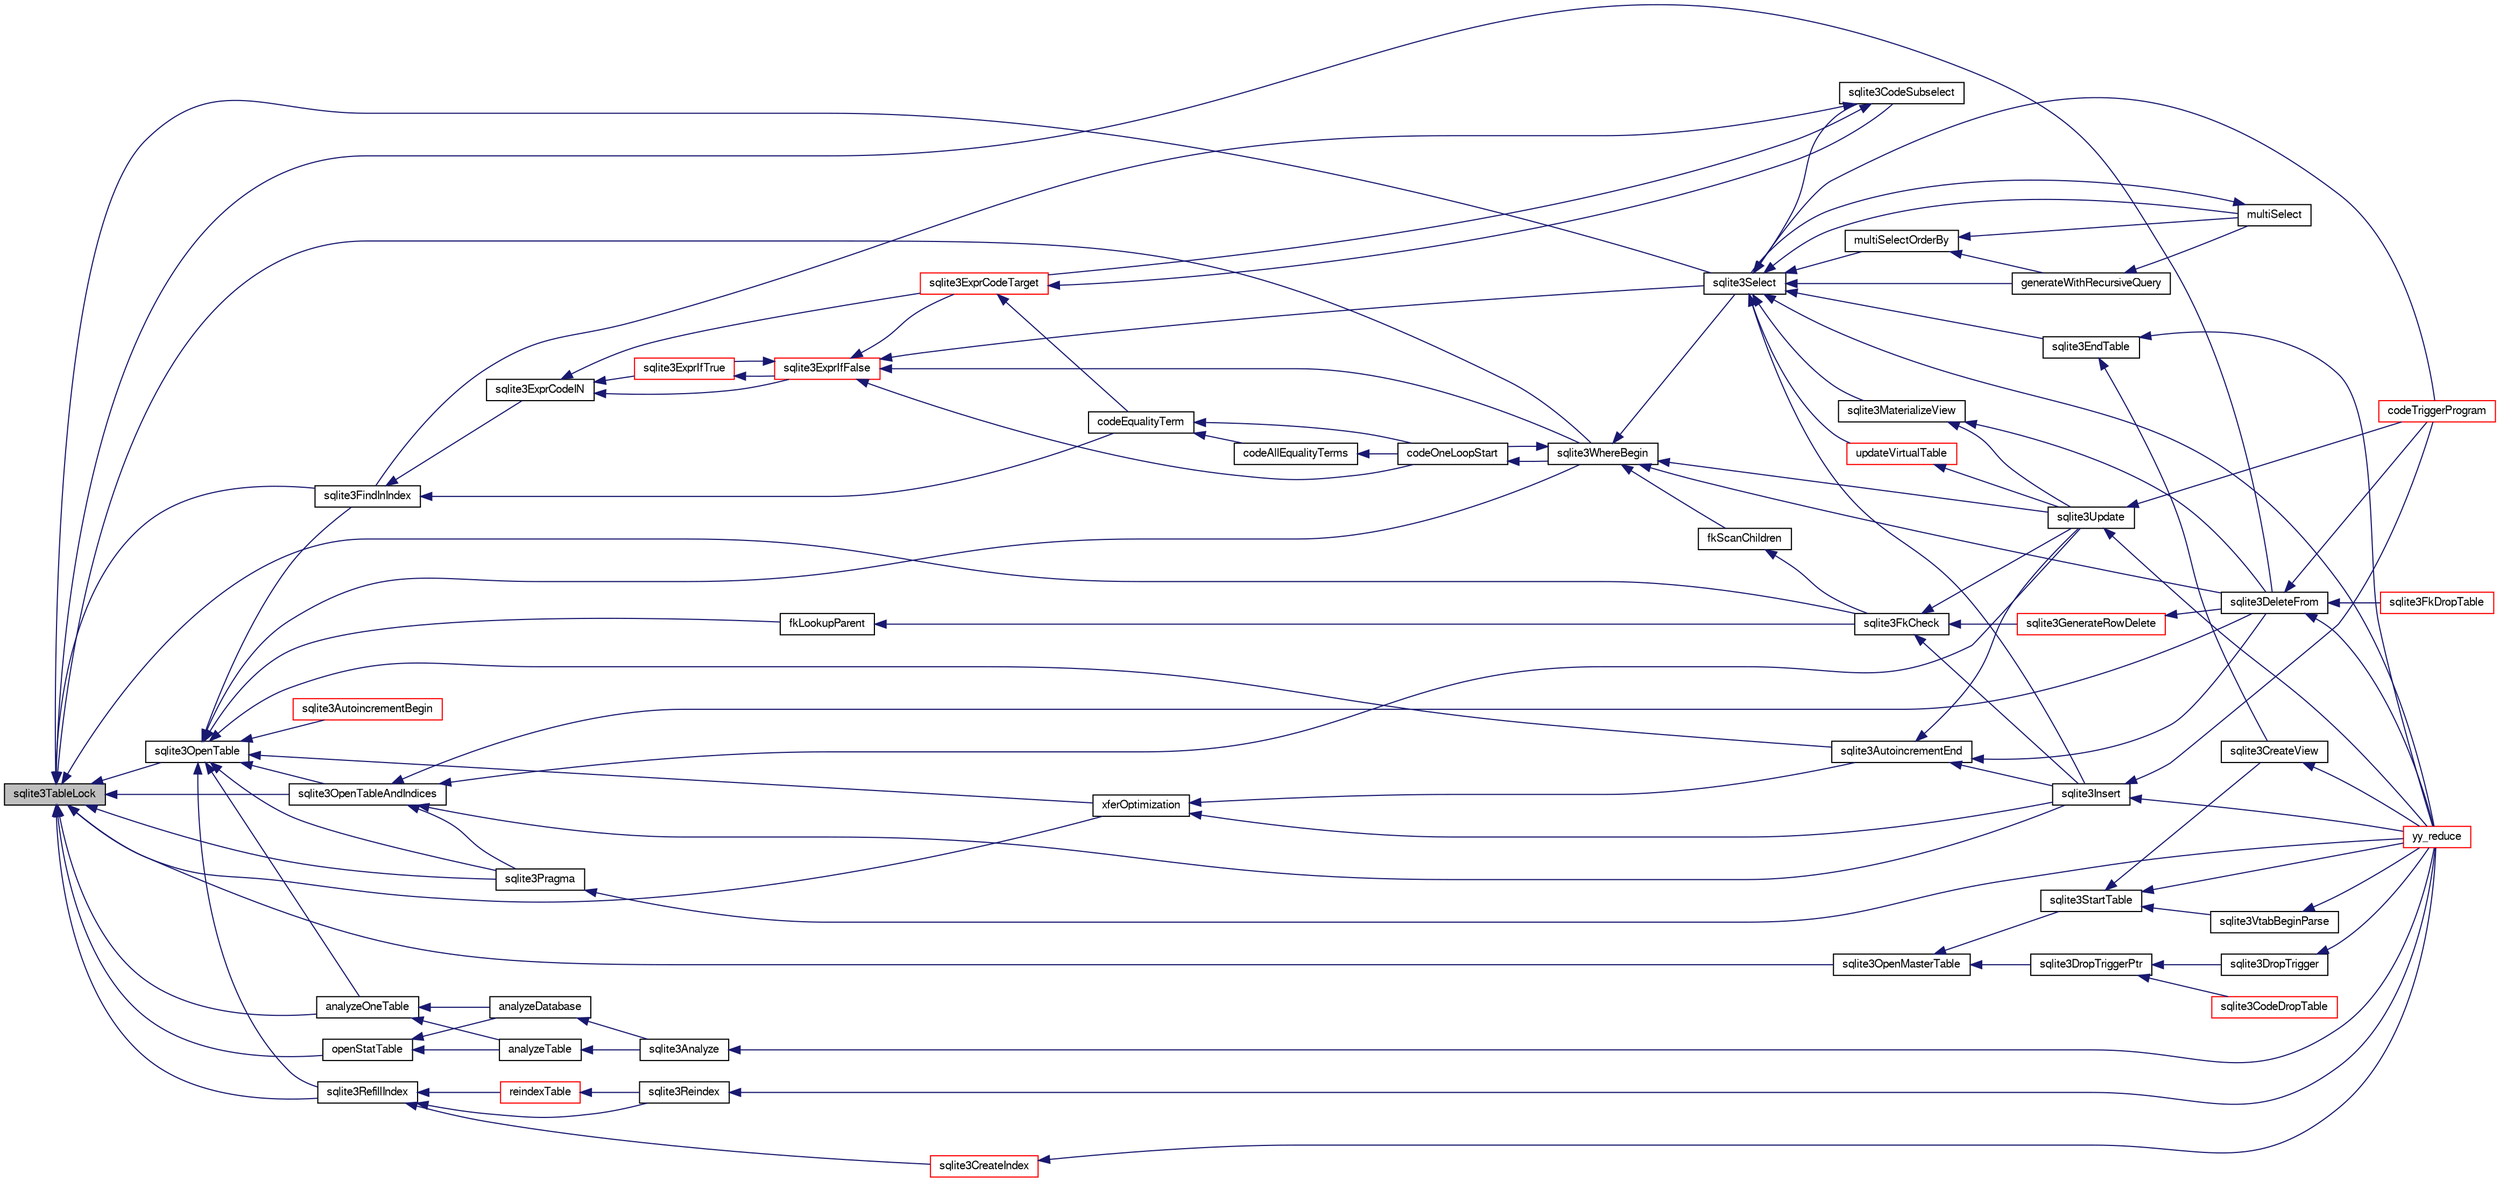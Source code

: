 digraph "sqlite3TableLock"
{
  edge [fontname="FreeSans",fontsize="10",labelfontname="FreeSans",labelfontsize="10"];
  node [fontname="FreeSans",fontsize="10",shape=record];
  rankdir="LR";
  Node721851 [label="sqlite3TableLock",height=0.2,width=0.4,color="black", fillcolor="grey75", style="filled", fontcolor="black"];
  Node721851 -> Node721852 [dir="back",color="midnightblue",fontsize="10",style="solid",fontname="FreeSans"];
  Node721852 [label="sqlite3FindInIndex",height=0.2,width=0.4,color="black", fillcolor="white", style="filled",URL="$sqlite3_8c.html#af7d8c56ab0231f44bb5f87b3fafeffb2"];
  Node721852 -> Node721853 [dir="back",color="midnightblue",fontsize="10",style="solid",fontname="FreeSans"];
  Node721853 [label="sqlite3ExprCodeIN",height=0.2,width=0.4,color="black", fillcolor="white", style="filled",URL="$sqlite3_8c.html#ad9cf4f5b5ffb90c24a4a0900c8626193"];
  Node721853 -> Node721854 [dir="back",color="midnightblue",fontsize="10",style="solid",fontname="FreeSans"];
  Node721854 [label="sqlite3ExprCodeTarget",height=0.2,width=0.4,color="red", fillcolor="white", style="filled",URL="$sqlite3_8c.html#a4f308397a0a3ed299ed31aaa1ae2a293"];
  Node721854 -> Node721855 [dir="back",color="midnightblue",fontsize="10",style="solid",fontname="FreeSans"];
  Node721855 [label="sqlite3CodeSubselect",height=0.2,width=0.4,color="black", fillcolor="white", style="filled",URL="$sqlite3_8c.html#aa69b46d2204a1d1b110107a1be12ee0c"];
  Node721855 -> Node721852 [dir="back",color="midnightblue",fontsize="10",style="solid",fontname="FreeSans"];
  Node721855 -> Node721854 [dir="back",color="midnightblue",fontsize="10",style="solid",fontname="FreeSans"];
  Node721854 -> Node721920 [dir="back",color="midnightblue",fontsize="10",style="solid",fontname="FreeSans"];
  Node721920 [label="codeEqualityTerm",height=0.2,width=0.4,color="black", fillcolor="white", style="filled",URL="$sqlite3_8c.html#ad88a57073f031452c9843e97f15acc47"];
  Node721920 -> Node721921 [dir="back",color="midnightblue",fontsize="10",style="solid",fontname="FreeSans"];
  Node721921 [label="codeAllEqualityTerms",height=0.2,width=0.4,color="black", fillcolor="white", style="filled",URL="$sqlite3_8c.html#a3095598b812500a4efe41bf17cd49381"];
  Node721921 -> Node721898 [dir="back",color="midnightblue",fontsize="10",style="solid",fontname="FreeSans"];
  Node721898 [label="codeOneLoopStart",height=0.2,width=0.4,color="black", fillcolor="white", style="filled",URL="$sqlite3_8c.html#aa868875120b151c169cc79139ed6e008"];
  Node721898 -> Node721889 [dir="back",color="midnightblue",fontsize="10",style="solid",fontname="FreeSans"];
  Node721889 [label="sqlite3WhereBegin",height=0.2,width=0.4,color="black", fillcolor="white", style="filled",URL="$sqlite3_8c.html#acad049f5c9a96a8118cffd5e5ce89f7c"];
  Node721889 -> Node721874 [dir="back",color="midnightblue",fontsize="10",style="solid",fontname="FreeSans"];
  Node721874 [label="sqlite3DeleteFrom",height=0.2,width=0.4,color="black", fillcolor="white", style="filled",URL="$sqlite3_8c.html#ab9b4b45349188b49eabb23f94608a091"];
  Node721874 -> Node721875 [dir="back",color="midnightblue",fontsize="10",style="solid",fontname="FreeSans"];
  Node721875 [label="sqlite3FkDropTable",height=0.2,width=0.4,color="red", fillcolor="white", style="filled",URL="$sqlite3_8c.html#a1218c6fc74e89152ceaa4760e82f5ef9"];
  Node721874 -> Node721877 [dir="back",color="midnightblue",fontsize="10",style="solid",fontname="FreeSans"];
  Node721877 [label="codeTriggerProgram",height=0.2,width=0.4,color="red", fillcolor="white", style="filled",URL="$sqlite3_8c.html#a120801f59d9281d201d2ff4b2606836e"];
  Node721874 -> Node721864 [dir="back",color="midnightblue",fontsize="10",style="solid",fontname="FreeSans"];
  Node721864 [label="yy_reduce",height=0.2,width=0.4,color="red", fillcolor="white", style="filled",URL="$sqlite3_8c.html#a7c419a9b25711c666a9a2449ef377f14"];
  Node721889 -> Node721890 [dir="back",color="midnightblue",fontsize="10",style="solid",fontname="FreeSans"];
  Node721890 [label="fkScanChildren",height=0.2,width=0.4,color="black", fillcolor="white", style="filled",URL="$sqlite3_8c.html#a67c9dcb484336b3155e7a82a037d4691"];
  Node721890 -> Node721891 [dir="back",color="midnightblue",fontsize="10",style="solid",fontname="FreeSans"];
  Node721891 [label="sqlite3FkCheck",height=0.2,width=0.4,color="black", fillcolor="white", style="filled",URL="$sqlite3_8c.html#aa38fb76c7d6f48f19772877a41703b92"];
  Node721891 -> Node721873 [dir="back",color="midnightblue",fontsize="10",style="solid",fontname="FreeSans"];
  Node721873 [label="sqlite3GenerateRowDelete",height=0.2,width=0.4,color="red", fillcolor="white", style="filled",URL="$sqlite3_8c.html#a2c76cbf3027fc18fdbb8cb4cd96b77d9"];
  Node721873 -> Node721874 [dir="back",color="midnightblue",fontsize="10",style="solid",fontname="FreeSans"];
  Node721891 -> Node721884 [dir="back",color="midnightblue",fontsize="10",style="solid",fontname="FreeSans"];
  Node721884 [label="sqlite3Insert",height=0.2,width=0.4,color="black", fillcolor="white", style="filled",URL="$sqlite3_8c.html#a5b17c9c2000bae6bdff8e6be48d7dc2b"];
  Node721884 -> Node721877 [dir="back",color="midnightblue",fontsize="10",style="solid",fontname="FreeSans"];
  Node721884 -> Node721864 [dir="back",color="midnightblue",fontsize="10",style="solid",fontname="FreeSans"];
  Node721891 -> Node721882 [dir="back",color="midnightblue",fontsize="10",style="solid",fontname="FreeSans"];
  Node721882 [label="sqlite3Update",height=0.2,width=0.4,color="black", fillcolor="white", style="filled",URL="$sqlite3_8c.html#ac5aa67c46e8cc8174566fabe6809fafa"];
  Node721882 -> Node721877 [dir="back",color="midnightblue",fontsize="10",style="solid",fontname="FreeSans"];
  Node721882 -> Node721864 [dir="back",color="midnightblue",fontsize="10",style="solid",fontname="FreeSans"];
  Node721889 -> Node721892 [dir="back",color="midnightblue",fontsize="10",style="solid",fontname="FreeSans"];
  Node721892 [label="sqlite3Select",height=0.2,width=0.4,color="black", fillcolor="white", style="filled",URL="$sqlite3_8c.html#a2465ee8c956209ba4b272477b7c21a45"];
  Node721892 -> Node721855 [dir="back",color="midnightblue",fontsize="10",style="solid",fontname="FreeSans"];
  Node721892 -> Node721867 [dir="back",color="midnightblue",fontsize="10",style="solid",fontname="FreeSans"];
  Node721867 [label="sqlite3EndTable",height=0.2,width=0.4,color="black", fillcolor="white", style="filled",URL="$sqlite3_8c.html#a7b5f2c66c0f0b6f819d970ca389768b0"];
  Node721867 -> Node721868 [dir="back",color="midnightblue",fontsize="10",style="solid",fontname="FreeSans"];
  Node721868 [label="sqlite3CreateView",height=0.2,width=0.4,color="black", fillcolor="white", style="filled",URL="$sqlite3_8c.html#a9d85cb00ff71dee5cd9a019503a6982e"];
  Node721868 -> Node721864 [dir="back",color="midnightblue",fontsize="10",style="solid",fontname="FreeSans"];
  Node721867 -> Node721864 [dir="back",color="midnightblue",fontsize="10",style="solid",fontname="FreeSans"];
  Node721892 -> Node721893 [dir="back",color="midnightblue",fontsize="10",style="solid",fontname="FreeSans"];
  Node721893 [label="sqlite3MaterializeView",height=0.2,width=0.4,color="black", fillcolor="white", style="filled",URL="$sqlite3_8c.html#a4557984b0b75f998fb0c3f231c9b1def"];
  Node721893 -> Node721874 [dir="back",color="midnightblue",fontsize="10",style="solid",fontname="FreeSans"];
  Node721893 -> Node721882 [dir="back",color="midnightblue",fontsize="10",style="solid",fontname="FreeSans"];
  Node721892 -> Node721884 [dir="back",color="midnightblue",fontsize="10",style="solid",fontname="FreeSans"];
  Node721892 -> Node721894 [dir="back",color="midnightblue",fontsize="10",style="solid",fontname="FreeSans"];
  Node721894 [label="generateWithRecursiveQuery",height=0.2,width=0.4,color="black", fillcolor="white", style="filled",URL="$sqlite3_8c.html#ade2c3663fa9c3b9676507984b9483942"];
  Node721894 -> Node721895 [dir="back",color="midnightblue",fontsize="10",style="solid",fontname="FreeSans"];
  Node721895 [label="multiSelect",height=0.2,width=0.4,color="black", fillcolor="white", style="filled",URL="$sqlite3_8c.html#a6456c61f3d9b2389738753cedfa24fa7"];
  Node721895 -> Node721892 [dir="back",color="midnightblue",fontsize="10",style="solid",fontname="FreeSans"];
  Node721892 -> Node721895 [dir="back",color="midnightblue",fontsize="10",style="solid",fontname="FreeSans"];
  Node721892 -> Node721896 [dir="back",color="midnightblue",fontsize="10",style="solid",fontname="FreeSans"];
  Node721896 [label="multiSelectOrderBy",height=0.2,width=0.4,color="black", fillcolor="white", style="filled",URL="$sqlite3_8c.html#afcdb8488c6f4dfdadaf9f04bca35b808"];
  Node721896 -> Node721894 [dir="back",color="midnightblue",fontsize="10",style="solid",fontname="FreeSans"];
  Node721896 -> Node721895 [dir="back",color="midnightblue",fontsize="10",style="solid",fontname="FreeSans"];
  Node721892 -> Node721877 [dir="back",color="midnightblue",fontsize="10",style="solid",fontname="FreeSans"];
  Node721892 -> Node721897 [dir="back",color="midnightblue",fontsize="10",style="solid",fontname="FreeSans"];
  Node721897 [label="updateVirtualTable",height=0.2,width=0.4,color="red", fillcolor="white", style="filled",URL="$sqlite3_8c.html#a740220531db9293c39a2cdd7da3f74e1"];
  Node721897 -> Node721882 [dir="back",color="midnightblue",fontsize="10",style="solid",fontname="FreeSans"];
  Node721892 -> Node721864 [dir="back",color="midnightblue",fontsize="10",style="solid",fontname="FreeSans"];
  Node721889 -> Node721882 [dir="back",color="midnightblue",fontsize="10",style="solid",fontname="FreeSans"];
  Node721889 -> Node721898 [dir="back",color="midnightblue",fontsize="10",style="solid",fontname="FreeSans"];
  Node721920 -> Node721898 [dir="back",color="midnightblue",fontsize="10",style="solid",fontname="FreeSans"];
  Node721853 -> Node721858 [dir="back",color="midnightblue",fontsize="10",style="solid",fontname="FreeSans"];
  Node721858 [label="sqlite3ExprIfTrue",height=0.2,width=0.4,color="red", fillcolor="white", style="filled",URL="$sqlite3_8c.html#ad93a55237c23e1b743ab1f59df1a1444"];
  Node721858 -> Node721859 [dir="back",color="midnightblue",fontsize="10",style="solid",fontname="FreeSans"];
  Node721859 [label="sqlite3ExprIfFalse",height=0.2,width=0.4,color="red", fillcolor="white", style="filled",URL="$sqlite3_8c.html#af97ecccb5d56e321e118414b08f65b71"];
  Node721859 -> Node721854 [dir="back",color="midnightblue",fontsize="10",style="solid",fontname="FreeSans"];
  Node721859 -> Node721858 [dir="back",color="midnightblue",fontsize="10",style="solid",fontname="FreeSans"];
  Node721859 -> Node721892 [dir="back",color="midnightblue",fontsize="10",style="solid",fontname="FreeSans"];
  Node721859 -> Node721898 [dir="back",color="midnightblue",fontsize="10",style="solid",fontname="FreeSans"];
  Node721859 -> Node721889 [dir="back",color="midnightblue",fontsize="10",style="solid",fontname="FreeSans"];
  Node721853 -> Node721859 [dir="back",color="midnightblue",fontsize="10",style="solid",fontname="FreeSans"];
  Node721852 -> Node721920 [dir="back",color="midnightblue",fontsize="10",style="solid",fontname="FreeSans"];
  Node721851 -> Node721922 [dir="back",color="midnightblue",fontsize="10",style="solid",fontname="FreeSans"];
  Node721922 [label="openStatTable",height=0.2,width=0.4,color="black", fillcolor="white", style="filled",URL="$sqlite3_8c.html#aea3da21ca87050c11c23e01f578cc5dc"];
  Node721922 -> Node721923 [dir="back",color="midnightblue",fontsize="10",style="solid",fontname="FreeSans"];
  Node721923 [label="analyzeDatabase",height=0.2,width=0.4,color="black", fillcolor="white", style="filled",URL="$sqlite3_8c.html#a19f2a630f42aaa010d1b47b81f8cea18"];
  Node721923 -> Node721924 [dir="back",color="midnightblue",fontsize="10",style="solid",fontname="FreeSans"];
  Node721924 [label="sqlite3Analyze",height=0.2,width=0.4,color="black", fillcolor="white", style="filled",URL="$sqlite3_8c.html#ac696deb1ccaae3fa855cfbd0bfd4d048"];
  Node721924 -> Node721864 [dir="back",color="midnightblue",fontsize="10",style="solid",fontname="FreeSans"];
  Node721922 -> Node721925 [dir="back",color="midnightblue",fontsize="10",style="solid",fontname="FreeSans"];
  Node721925 [label="analyzeTable",height=0.2,width=0.4,color="black", fillcolor="white", style="filled",URL="$sqlite3_8c.html#a85f18bcf2d42d5d6ae3033b0c49144b6"];
  Node721925 -> Node721924 [dir="back",color="midnightblue",fontsize="10",style="solid",fontname="FreeSans"];
  Node721851 -> Node721926 [dir="back",color="midnightblue",fontsize="10",style="solid",fontname="FreeSans"];
  Node721926 [label="analyzeOneTable",height=0.2,width=0.4,color="black", fillcolor="white", style="filled",URL="$sqlite3_8c.html#a31d4182bf855943a5d0526dbb4987803"];
  Node721926 -> Node721923 [dir="back",color="midnightblue",fontsize="10",style="solid",fontname="FreeSans"];
  Node721926 -> Node721925 [dir="back",color="midnightblue",fontsize="10",style="solid",fontname="FreeSans"];
  Node721851 -> Node721927 [dir="back",color="midnightblue",fontsize="10",style="solid",fontname="FreeSans"];
  Node721927 [label="sqlite3OpenMasterTable",height=0.2,width=0.4,color="black", fillcolor="white", style="filled",URL="$sqlite3_8c.html#af09834781ee193f5fe2dc60117210695"];
  Node721927 -> Node721928 [dir="back",color="midnightblue",fontsize="10",style="solid",fontname="FreeSans"];
  Node721928 [label="sqlite3StartTable",height=0.2,width=0.4,color="black", fillcolor="white", style="filled",URL="$sqlite3_8c.html#af49b4395f39d9078a0dda2484c183012"];
  Node721928 -> Node721868 [dir="back",color="midnightblue",fontsize="10",style="solid",fontname="FreeSans"];
  Node721928 -> Node721929 [dir="back",color="midnightblue",fontsize="10",style="solid",fontname="FreeSans"];
  Node721929 [label="sqlite3VtabBeginParse",height=0.2,width=0.4,color="black", fillcolor="white", style="filled",URL="$sqlite3_8c.html#a081b9e174ed9650ac90990d60cd36e96"];
  Node721929 -> Node721864 [dir="back",color="midnightblue",fontsize="10",style="solid",fontname="FreeSans"];
  Node721928 -> Node721864 [dir="back",color="midnightblue",fontsize="10",style="solid",fontname="FreeSans"];
  Node721927 -> Node721930 [dir="back",color="midnightblue",fontsize="10",style="solid",fontname="FreeSans"];
  Node721930 [label="sqlite3DropTriggerPtr",height=0.2,width=0.4,color="black", fillcolor="white", style="filled",URL="$sqlite3_8c.html#aa3a84617bfc76be1c61c27fc2b6d0b17"];
  Node721930 -> Node721931 [dir="back",color="midnightblue",fontsize="10",style="solid",fontname="FreeSans"];
  Node721931 [label="sqlite3CodeDropTable",height=0.2,width=0.4,color="red", fillcolor="white", style="filled",URL="$sqlite3_8c.html#aaf9a8d65346dc15bfcd60bc48e885f46"];
  Node721930 -> Node721932 [dir="back",color="midnightblue",fontsize="10",style="solid",fontname="FreeSans"];
  Node721932 [label="sqlite3DropTrigger",height=0.2,width=0.4,color="black", fillcolor="white", style="filled",URL="$sqlite3_8c.html#affdf1dd65e331b06feaef6ff8636305f"];
  Node721932 -> Node721864 [dir="back",color="midnightblue",fontsize="10",style="solid",fontname="FreeSans"];
  Node721851 -> Node721861 [dir="back",color="midnightblue",fontsize="10",style="solid",fontname="FreeSans"];
  Node721861 [label="sqlite3RefillIndex",height=0.2,width=0.4,color="black", fillcolor="white", style="filled",URL="$sqlite3_8c.html#a17be5b679d9181b961ea9ba4a18d4f80"];
  Node721861 -> Node721862 [dir="back",color="midnightblue",fontsize="10",style="solid",fontname="FreeSans"];
  Node721862 [label="sqlite3CreateIndex",height=0.2,width=0.4,color="red", fillcolor="white", style="filled",URL="$sqlite3_8c.html#a8dbe5e590ab6c58a8c45f34f7c81e825"];
  Node721862 -> Node721864 [dir="back",color="midnightblue",fontsize="10",style="solid",fontname="FreeSans"];
  Node721861 -> Node721869 [dir="back",color="midnightblue",fontsize="10",style="solid",fontname="FreeSans"];
  Node721869 [label="reindexTable",height=0.2,width=0.4,color="red", fillcolor="white", style="filled",URL="$sqlite3_8c.html#aaa297e36c19aa0d39c60bf95a03b04b6"];
  Node721869 -> Node721871 [dir="back",color="midnightblue",fontsize="10",style="solid",fontname="FreeSans"];
  Node721871 [label="sqlite3Reindex",height=0.2,width=0.4,color="black", fillcolor="white", style="filled",URL="$sqlite3_8c.html#abd189e31189391e1ef114b413ff4abbf"];
  Node721871 -> Node721864 [dir="back",color="midnightblue",fontsize="10",style="solid",fontname="FreeSans"];
  Node721861 -> Node721871 [dir="back",color="midnightblue",fontsize="10",style="solid",fontname="FreeSans"];
  Node721851 -> Node721874 [dir="back",color="midnightblue",fontsize="10",style="solid",fontname="FreeSans"];
  Node721851 -> Node721891 [dir="back",color="midnightblue",fontsize="10",style="solid",fontname="FreeSans"];
  Node721851 -> Node721933 [dir="back",color="midnightblue",fontsize="10",style="solid",fontname="FreeSans"];
  Node721933 [label="sqlite3OpenTable",height=0.2,width=0.4,color="black", fillcolor="white", style="filled",URL="$sqlite3_8c.html#aa935d8de28fb95e999736ef792d5a808"];
  Node721933 -> Node721852 [dir="back",color="midnightblue",fontsize="10",style="solid",fontname="FreeSans"];
  Node721933 -> Node721926 [dir="back",color="midnightblue",fontsize="10",style="solid",fontname="FreeSans"];
  Node721933 -> Node721861 [dir="back",color="midnightblue",fontsize="10",style="solid",fontname="FreeSans"];
  Node721933 -> Node721934 [dir="back",color="midnightblue",fontsize="10",style="solid",fontname="FreeSans"];
  Node721934 [label="fkLookupParent",height=0.2,width=0.4,color="black", fillcolor="white", style="filled",URL="$sqlite3_8c.html#ac7b0111b1d2e3305a38874a645a86d06"];
  Node721934 -> Node721891 [dir="back",color="midnightblue",fontsize="10",style="solid",fontname="FreeSans"];
  Node721933 -> Node721935 [dir="back",color="midnightblue",fontsize="10",style="solid",fontname="FreeSans"];
  Node721935 [label="sqlite3AutoincrementBegin",height=0.2,width=0.4,color="red", fillcolor="white", style="filled",URL="$sqlite3_8c.html#a62a5d5880763dac53a4110157e094ebd"];
  Node721933 -> Node721936 [dir="back",color="midnightblue",fontsize="10",style="solid",fontname="FreeSans"];
  Node721936 [label="sqlite3AutoincrementEnd",height=0.2,width=0.4,color="black", fillcolor="white", style="filled",URL="$sqlite3_8c.html#ad8f51f6ea684367030cd9c09234374e7"];
  Node721936 -> Node721874 [dir="back",color="midnightblue",fontsize="10",style="solid",fontname="FreeSans"];
  Node721936 -> Node721884 [dir="back",color="midnightblue",fontsize="10",style="solid",fontname="FreeSans"];
  Node721936 -> Node721882 [dir="back",color="midnightblue",fontsize="10",style="solid",fontname="FreeSans"];
  Node721933 -> Node721937 [dir="back",color="midnightblue",fontsize="10",style="solid",fontname="FreeSans"];
  Node721937 [label="sqlite3OpenTableAndIndices",height=0.2,width=0.4,color="black", fillcolor="white", style="filled",URL="$sqlite3_8c.html#a14aa7e8abd9fb8406812b9f90560e6ac"];
  Node721937 -> Node721874 [dir="back",color="midnightblue",fontsize="10",style="solid",fontname="FreeSans"];
  Node721937 -> Node721884 [dir="back",color="midnightblue",fontsize="10",style="solid",fontname="FreeSans"];
  Node721937 -> Node721887 [dir="back",color="midnightblue",fontsize="10",style="solid",fontname="FreeSans"];
  Node721887 [label="sqlite3Pragma",height=0.2,width=0.4,color="black", fillcolor="white", style="filled",URL="$sqlite3_8c.html#a111391370f58f8e6a6eca51fd34d62ed"];
  Node721887 -> Node721864 [dir="back",color="midnightblue",fontsize="10",style="solid",fontname="FreeSans"];
  Node721937 -> Node721882 [dir="back",color="midnightblue",fontsize="10",style="solid",fontname="FreeSans"];
  Node721933 -> Node721938 [dir="back",color="midnightblue",fontsize="10",style="solid",fontname="FreeSans"];
  Node721938 [label="xferOptimization",height=0.2,width=0.4,color="black", fillcolor="white", style="filled",URL="$sqlite3_8c.html#ae85c90f7d064fe83f4ed930e708855d2"];
  Node721938 -> Node721936 [dir="back",color="midnightblue",fontsize="10",style="solid",fontname="FreeSans"];
  Node721938 -> Node721884 [dir="back",color="midnightblue",fontsize="10",style="solid",fontname="FreeSans"];
  Node721933 -> Node721887 [dir="back",color="midnightblue",fontsize="10",style="solid",fontname="FreeSans"];
  Node721933 -> Node721889 [dir="back",color="midnightblue",fontsize="10",style="solid",fontname="FreeSans"];
  Node721851 -> Node721937 [dir="back",color="midnightblue",fontsize="10",style="solid",fontname="FreeSans"];
  Node721851 -> Node721938 [dir="back",color="midnightblue",fontsize="10",style="solid",fontname="FreeSans"];
  Node721851 -> Node721887 [dir="back",color="midnightblue",fontsize="10",style="solid",fontname="FreeSans"];
  Node721851 -> Node721892 [dir="back",color="midnightblue",fontsize="10",style="solid",fontname="FreeSans"];
  Node721851 -> Node721889 [dir="back",color="midnightblue",fontsize="10",style="solid",fontname="FreeSans"];
}

